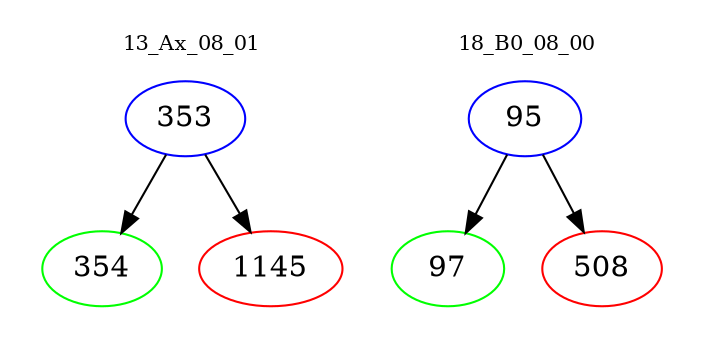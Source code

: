 digraph{
subgraph cluster_0 {
color = white
label = "13_Ax_08_01";
fontsize=10;
T0_353 [label="353", color="blue"]
T0_353 -> T0_354 [color="black"]
T0_354 [label="354", color="green"]
T0_353 -> T0_1145 [color="black"]
T0_1145 [label="1145", color="red"]
}
subgraph cluster_1 {
color = white
label = "18_B0_08_00";
fontsize=10;
T1_95 [label="95", color="blue"]
T1_95 -> T1_97 [color="black"]
T1_97 [label="97", color="green"]
T1_95 -> T1_508 [color="black"]
T1_508 [label="508", color="red"]
}
}
